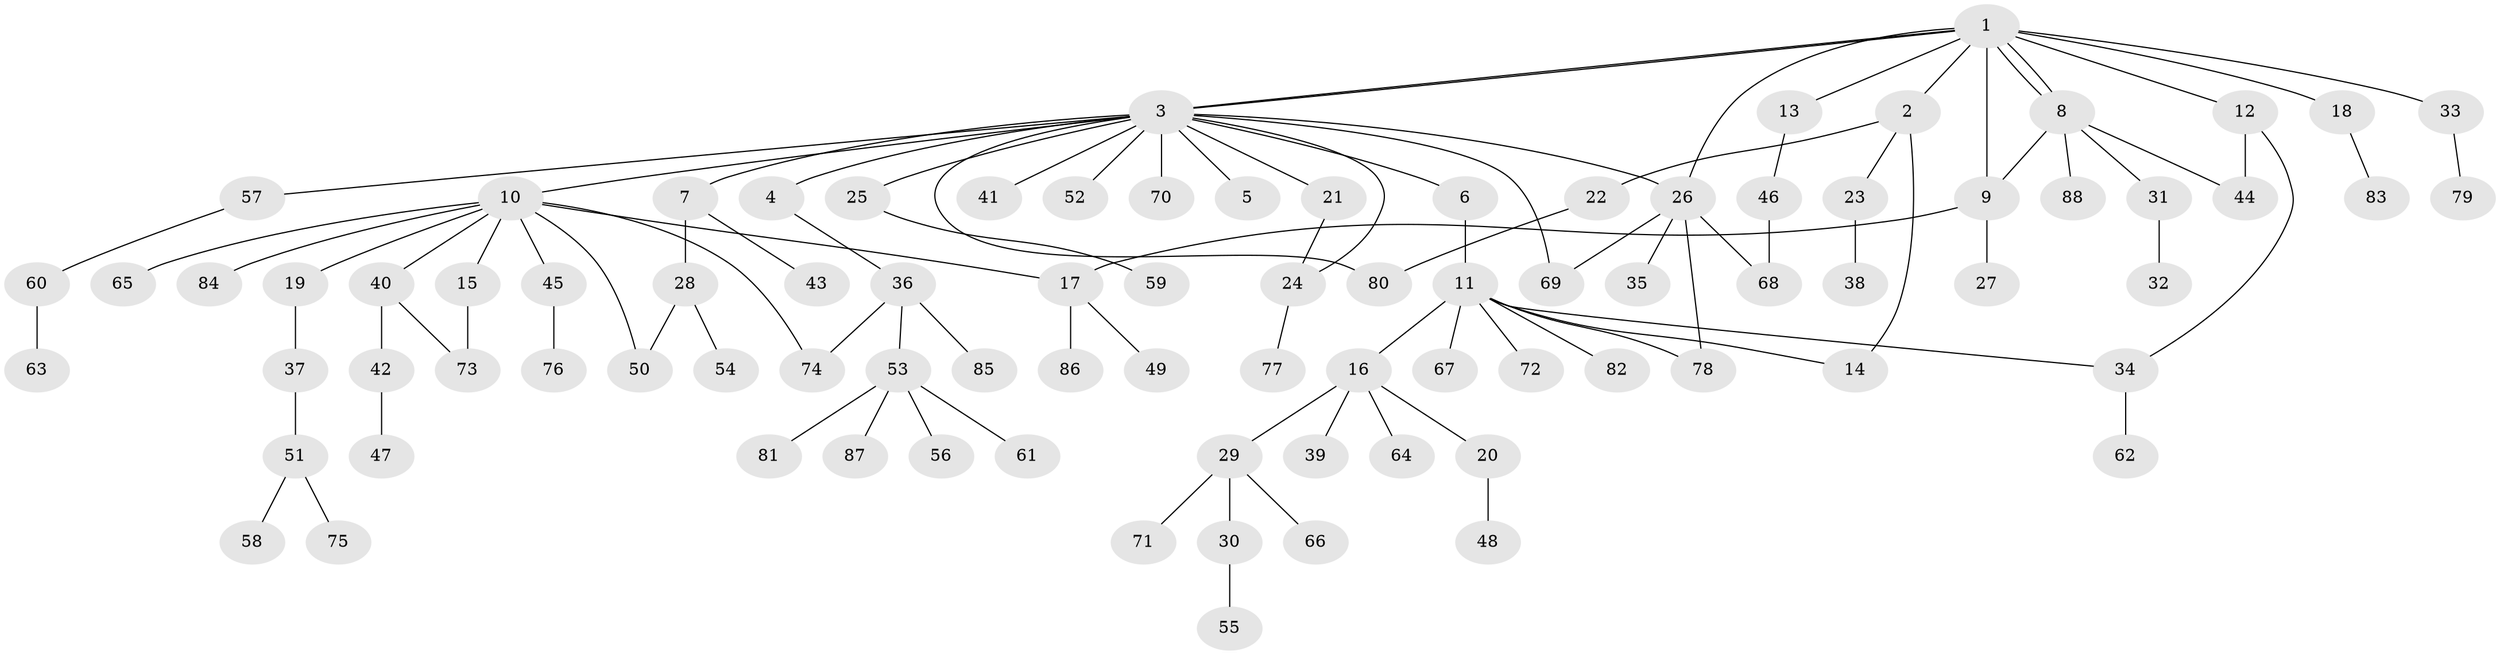 // coarse degree distribution, {3: 0.0967741935483871, 9: 0.03225806451612903, 4: 0.06451612903225806, 2: 0.3709677419354839, 5: 0.016129032258064516, 1: 0.3870967741935484, 14: 0.016129032258064516, 7: 0.016129032258064516}
// Generated by graph-tools (version 1.1) at 2025/36/03/04/25 23:36:57]
// undirected, 88 vertices, 103 edges
graph export_dot {
  node [color=gray90,style=filled];
  1;
  2;
  3;
  4;
  5;
  6;
  7;
  8;
  9;
  10;
  11;
  12;
  13;
  14;
  15;
  16;
  17;
  18;
  19;
  20;
  21;
  22;
  23;
  24;
  25;
  26;
  27;
  28;
  29;
  30;
  31;
  32;
  33;
  34;
  35;
  36;
  37;
  38;
  39;
  40;
  41;
  42;
  43;
  44;
  45;
  46;
  47;
  48;
  49;
  50;
  51;
  52;
  53;
  54;
  55;
  56;
  57;
  58;
  59;
  60;
  61;
  62;
  63;
  64;
  65;
  66;
  67;
  68;
  69;
  70;
  71;
  72;
  73;
  74;
  75;
  76;
  77;
  78;
  79;
  80;
  81;
  82;
  83;
  84;
  85;
  86;
  87;
  88;
  1 -- 2;
  1 -- 3;
  1 -- 3;
  1 -- 8;
  1 -- 8;
  1 -- 9;
  1 -- 12;
  1 -- 13;
  1 -- 18;
  1 -- 26;
  1 -- 33;
  2 -- 14;
  2 -- 22;
  2 -- 23;
  3 -- 4;
  3 -- 5;
  3 -- 6;
  3 -- 7;
  3 -- 10;
  3 -- 21;
  3 -- 24;
  3 -- 25;
  3 -- 26;
  3 -- 41;
  3 -- 52;
  3 -- 57;
  3 -- 69;
  3 -- 70;
  3 -- 80;
  4 -- 36;
  6 -- 11;
  7 -- 28;
  7 -- 43;
  8 -- 9;
  8 -- 31;
  8 -- 44;
  8 -- 88;
  9 -- 17;
  9 -- 27;
  10 -- 15;
  10 -- 17;
  10 -- 19;
  10 -- 40;
  10 -- 45;
  10 -- 50;
  10 -- 65;
  10 -- 74;
  10 -- 84;
  11 -- 14;
  11 -- 16;
  11 -- 34;
  11 -- 67;
  11 -- 72;
  11 -- 78;
  11 -- 82;
  12 -- 34;
  12 -- 44;
  13 -- 46;
  15 -- 73;
  16 -- 20;
  16 -- 29;
  16 -- 39;
  16 -- 64;
  17 -- 49;
  17 -- 86;
  18 -- 83;
  19 -- 37;
  20 -- 48;
  21 -- 24;
  22 -- 80;
  23 -- 38;
  24 -- 77;
  25 -- 59;
  26 -- 35;
  26 -- 68;
  26 -- 69;
  26 -- 78;
  28 -- 50;
  28 -- 54;
  29 -- 30;
  29 -- 66;
  29 -- 71;
  30 -- 55;
  31 -- 32;
  33 -- 79;
  34 -- 62;
  36 -- 53;
  36 -- 74;
  36 -- 85;
  37 -- 51;
  40 -- 42;
  40 -- 73;
  42 -- 47;
  45 -- 76;
  46 -- 68;
  51 -- 58;
  51 -- 75;
  53 -- 56;
  53 -- 61;
  53 -- 81;
  53 -- 87;
  57 -- 60;
  60 -- 63;
}
